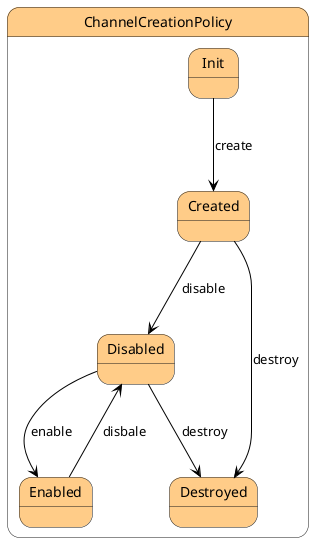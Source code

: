 @startuml



state ChannelCreationPolicy #ffcc88 {

    state Init #ffcc88 {
    }

    state Created #ffcc88 {
    }

    state Disabled #ffcc88 {
    }

    state Enabled #ffcc88 {
    }

    state Destroyed #ffcc88 {
    }




Init -[#black]--> Created : create

Created -[#black]--> Disabled : disable

Created -[#black]--> Destroyed : destroy

Disabled -[#black]--> Enabled : enable

Disabled -[#black]--> Destroyed : destroy

Enabled -[#black]--> Disabled : disbale

}


@enduml
